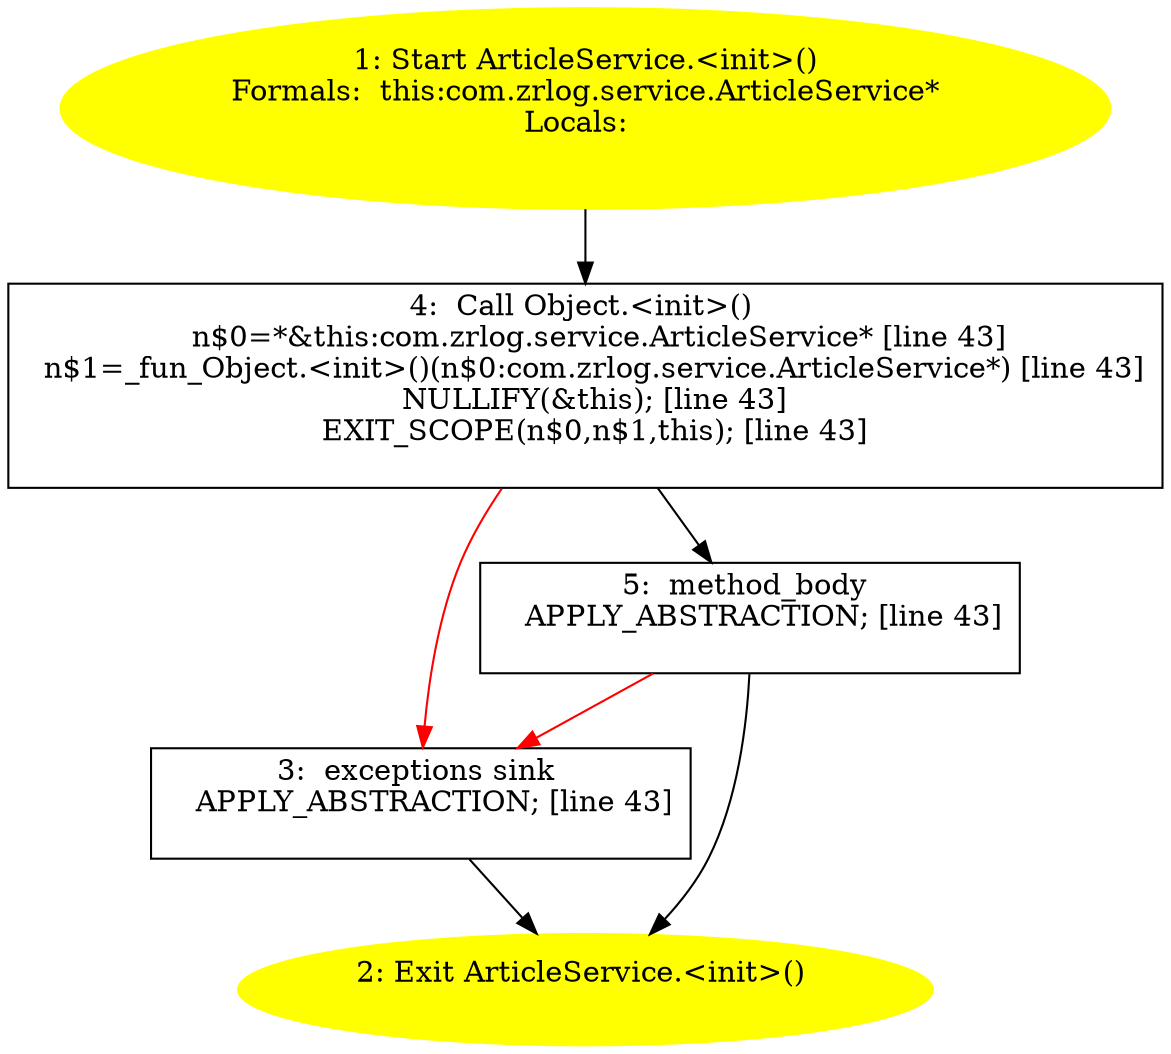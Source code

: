 /* @generated */
digraph cfg {
"com.zrlog.service.ArticleService.<init>().17bba7342eb835c7cfe23a3e645ebdaa_1" [label="1: Start ArticleService.<init>()\nFormals:  this:com.zrlog.service.ArticleService*\nLocals:  \n  " color=yellow style=filled]
	

	 "com.zrlog.service.ArticleService.<init>().17bba7342eb835c7cfe23a3e645ebdaa_1" -> "com.zrlog.service.ArticleService.<init>().17bba7342eb835c7cfe23a3e645ebdaa_4" ;
"com.zrlog.service.ArticleService.<init>().17bba7342eb835c7cfe23a3e645ebdaa_2" [label="2: Exit ArticleService.<init>() \n  " color=yellow style=filled]
	

"com.zrlog.service.ArticleService.<init>().17bba7342eb835c7cfe23a3e645ebdaa_3" [label="3:  exceptions sink \n   APPLY_ABSTRACTION; [line 43]\n " shape="box"]
	

	 "com.zrlog.service.ArticleService.<init>().17bba7342eb835c7cfe23a3e645ebdaa_3" -> "com.zrlog.service.ArticleService.<init>().17bba7342eb835c7cfe23a3e645ebdaa_2" ;
"com.zrlog.service.ArticleService.<init>().17bba7342eb835c7cfe23a3e645ebdaa_4" [label="4:  Call Object.<init>() \n   n$0=*&this:com.zrlog.service.ArticleService* [line 43]\n  n$1=_fun_Object.<init>()(n$0:com.zrlog.service.ArticleService*) [line 43]\n  NULLIFY(&this); [line 43]\n  EXIT_SCOPE(n$0,n$1,this); [line 43]\n " shape="box"]
	

	 "com.zrlog.service.ArticleService.<init>().17bba7342eb835c7cfe23a3e645ebdaa_4" -> "com.zrlog.service.ArticleService.<init>().17bba7342eb835c7cfe23a3e645ebdaa_5" ;
	 "com.zrlog.service.ArticleService.<init>().17bba7342eb835c7cfe23a3e645ebdaa_4" -> "com.zrlog.service.ArticleService.<init>().17bba7342eb835c7cfe23a3e645ebdaa_3" [color="red" ];
"com.zrlog.service.ArticleService.<init>().17bba7342eb835c7cfe23a3e645ebdaa_5" [label="5:  method_body \n   APPLY_ABSTRACTION; [line 43]\n " shape="box"]
	

	 "com.zrlog.service.ArticleService.<init>().17bba7342eb835c7cfe23a3e645ebdaa_5" -> "com.zrlog.service.ArticleService.<init>().17bba7342eb835c7cfe23a3e645ebdaa_2" ;
	 "com.zrlog.service.ArticleService.<init>().17bba7342eb835c7cfe23a3e645ebdaa_5" -> "com.zrlog.service.ArticleService.<init>().17bba7342eb835c7cfe23a3e645ebdaa_3" [color="red" ];
}
